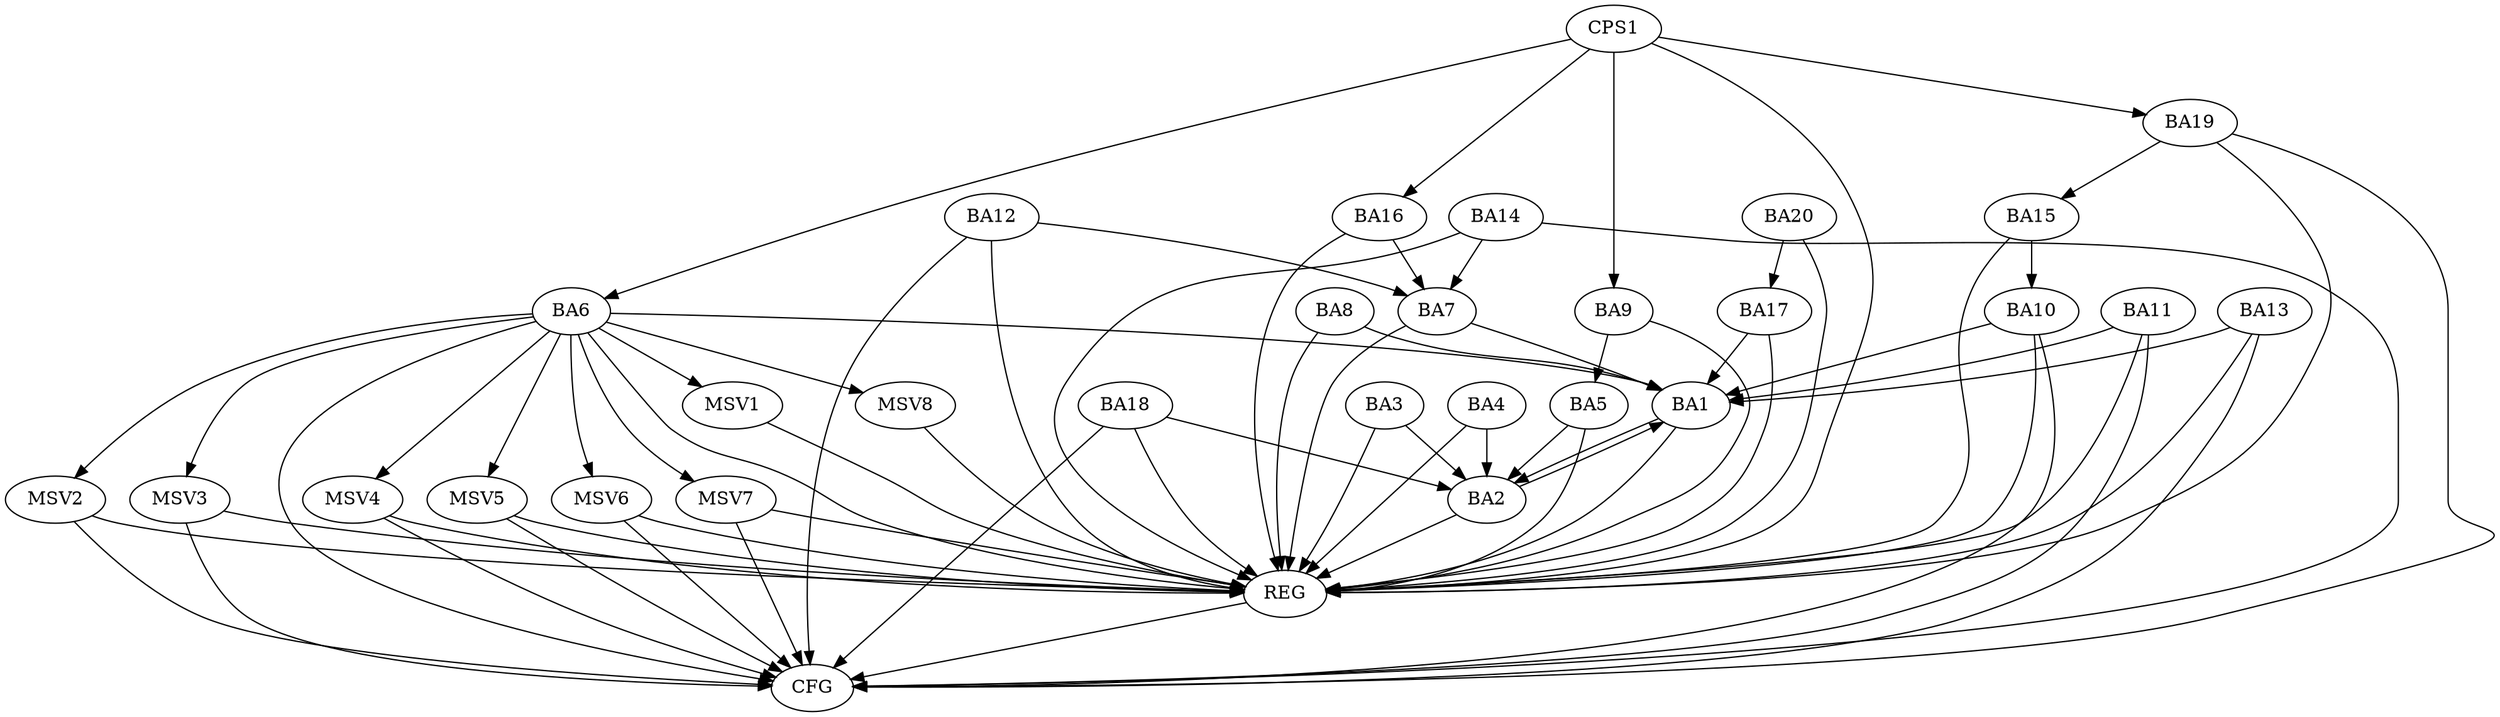 strict digraph G {
  BA1 [ label="BA1" ];
  BA2 [ label="BA2" ];
  BA3 [ label="BA3" ];
  BA4 [ label="BA4" ];
  BA5 [ label="BA5" ];
  BA6 [ label="BA6" ];
  BA7 [ label="BA7" ];
  BA8 [ label="BA8" ];
  BA9 [ label="BA9" ];
  BA10 [ label="BA10" ];
  BA11 [ label="BA11" ];
  BA12 [ label="BA12" ];
  BA13 [ label="BA13" ];
  BA14 [ label="BA14" ];
  BA15 [ label="BA15" ];
  BA16 [ label="BA16" ];
  BA17 [ label="BA17" ];
  BA18 [ label="BA18" ];
  BA19 [ label="BA19" ];
  BA20 [ label="BA20" ];
  CPS1 [ label="CPS1" ];
  REG [ label="REG" ];
  CFG [ label="CFG" ];
  MSV1 [ label="MSV1" ];
  MSV2 [ label="MSV2" ];
  MSV3 [ label="MSV3" ];
  MSV4 [ label="MSV4" ];
  MSV5 [ label="MSV5" ];
  MSV6 [ label="MSV6" ];
  MSV7 [ label="MSV7" ];
  MSV8 [ label="MSV8" ];
  BA1 -> BA2;
  BA2 -> BA1;
  BA3 -> BA2;
  BA4 -> BA2;
  BA5 -> BA2;
  BA6 -> BA1;
  BA7 -> BA1;
  BA8 -> BA1;
  BA9 -> BA5;
  BA10 -> BA1;
  BA11 -> BA1;
  BA12 -> BA7;
  BA13 -> BA1;
  BA14 -> BA7;
  BA15 -> BA10;
  BA16 -> BA7;
  BA17 -> BA1;
  BA18 -> BA2;
  BA19 -> BA15;
  BA20 -> BA17;
  CPS1 -> BA16;
  CPS1 -> BA9;
  CPS1 -> BA6;
  CPS1 -> BA19;
  BA1 -> REG;
  BA2 -> REG;
  BA3 -> REG;
  BA4 -> REG;
  BA5 -> REG;
  BA6 -> REG;
  BA7 -> REG;
  BA8 -> REG;
  BA9 -> REG;
  BA10 -> REG;
  BA11 -> REG;
  BA12 -> REG;
  BA13 -> REG;
  BA14 -> REG;
  BA15 -> REG;
  BA16 -> REG;
  BA17 -> REG;
  BA18 -> REG;
  BA19 -> REG;
  BA20 -> REG;
  CPS1 -> REG;
  BA11 -> CFG;
  BA18 -> CFG;
  BA6 -> CFG;
  BA12 -> CFG;
  BA14 -> CFG;
  BA13 -> CFG;
  BA10 -> CFG;
  BA19 -> CFG;
  REG -> CFG;
  BA6 -> MSV1;
  MSV1 -> REG;
  BA6 -> MSV2;
  MSV2 -> REG;
  MSV2 -> CFG;
  BA6 -> MSV3;
  MSV3 -> REG;
  MSV3 -> CFG;
  BA6 -> MSV4;
  BA6 -> MSV5;
  MSV4 -> REG;
  MSV4 -> CFG;
  MSV5 -> REG;
  MSV5 -> CFG;
  BA6 -> MSV6;
  MSV6 -> REG;
  MSV6 -> CFG;
  BA6 -> MSV7;
  MSV7 -> REG;
  MSV7 -> CFG;
  BA6 -> MSV8;
  MSV8 -> REG;
}
